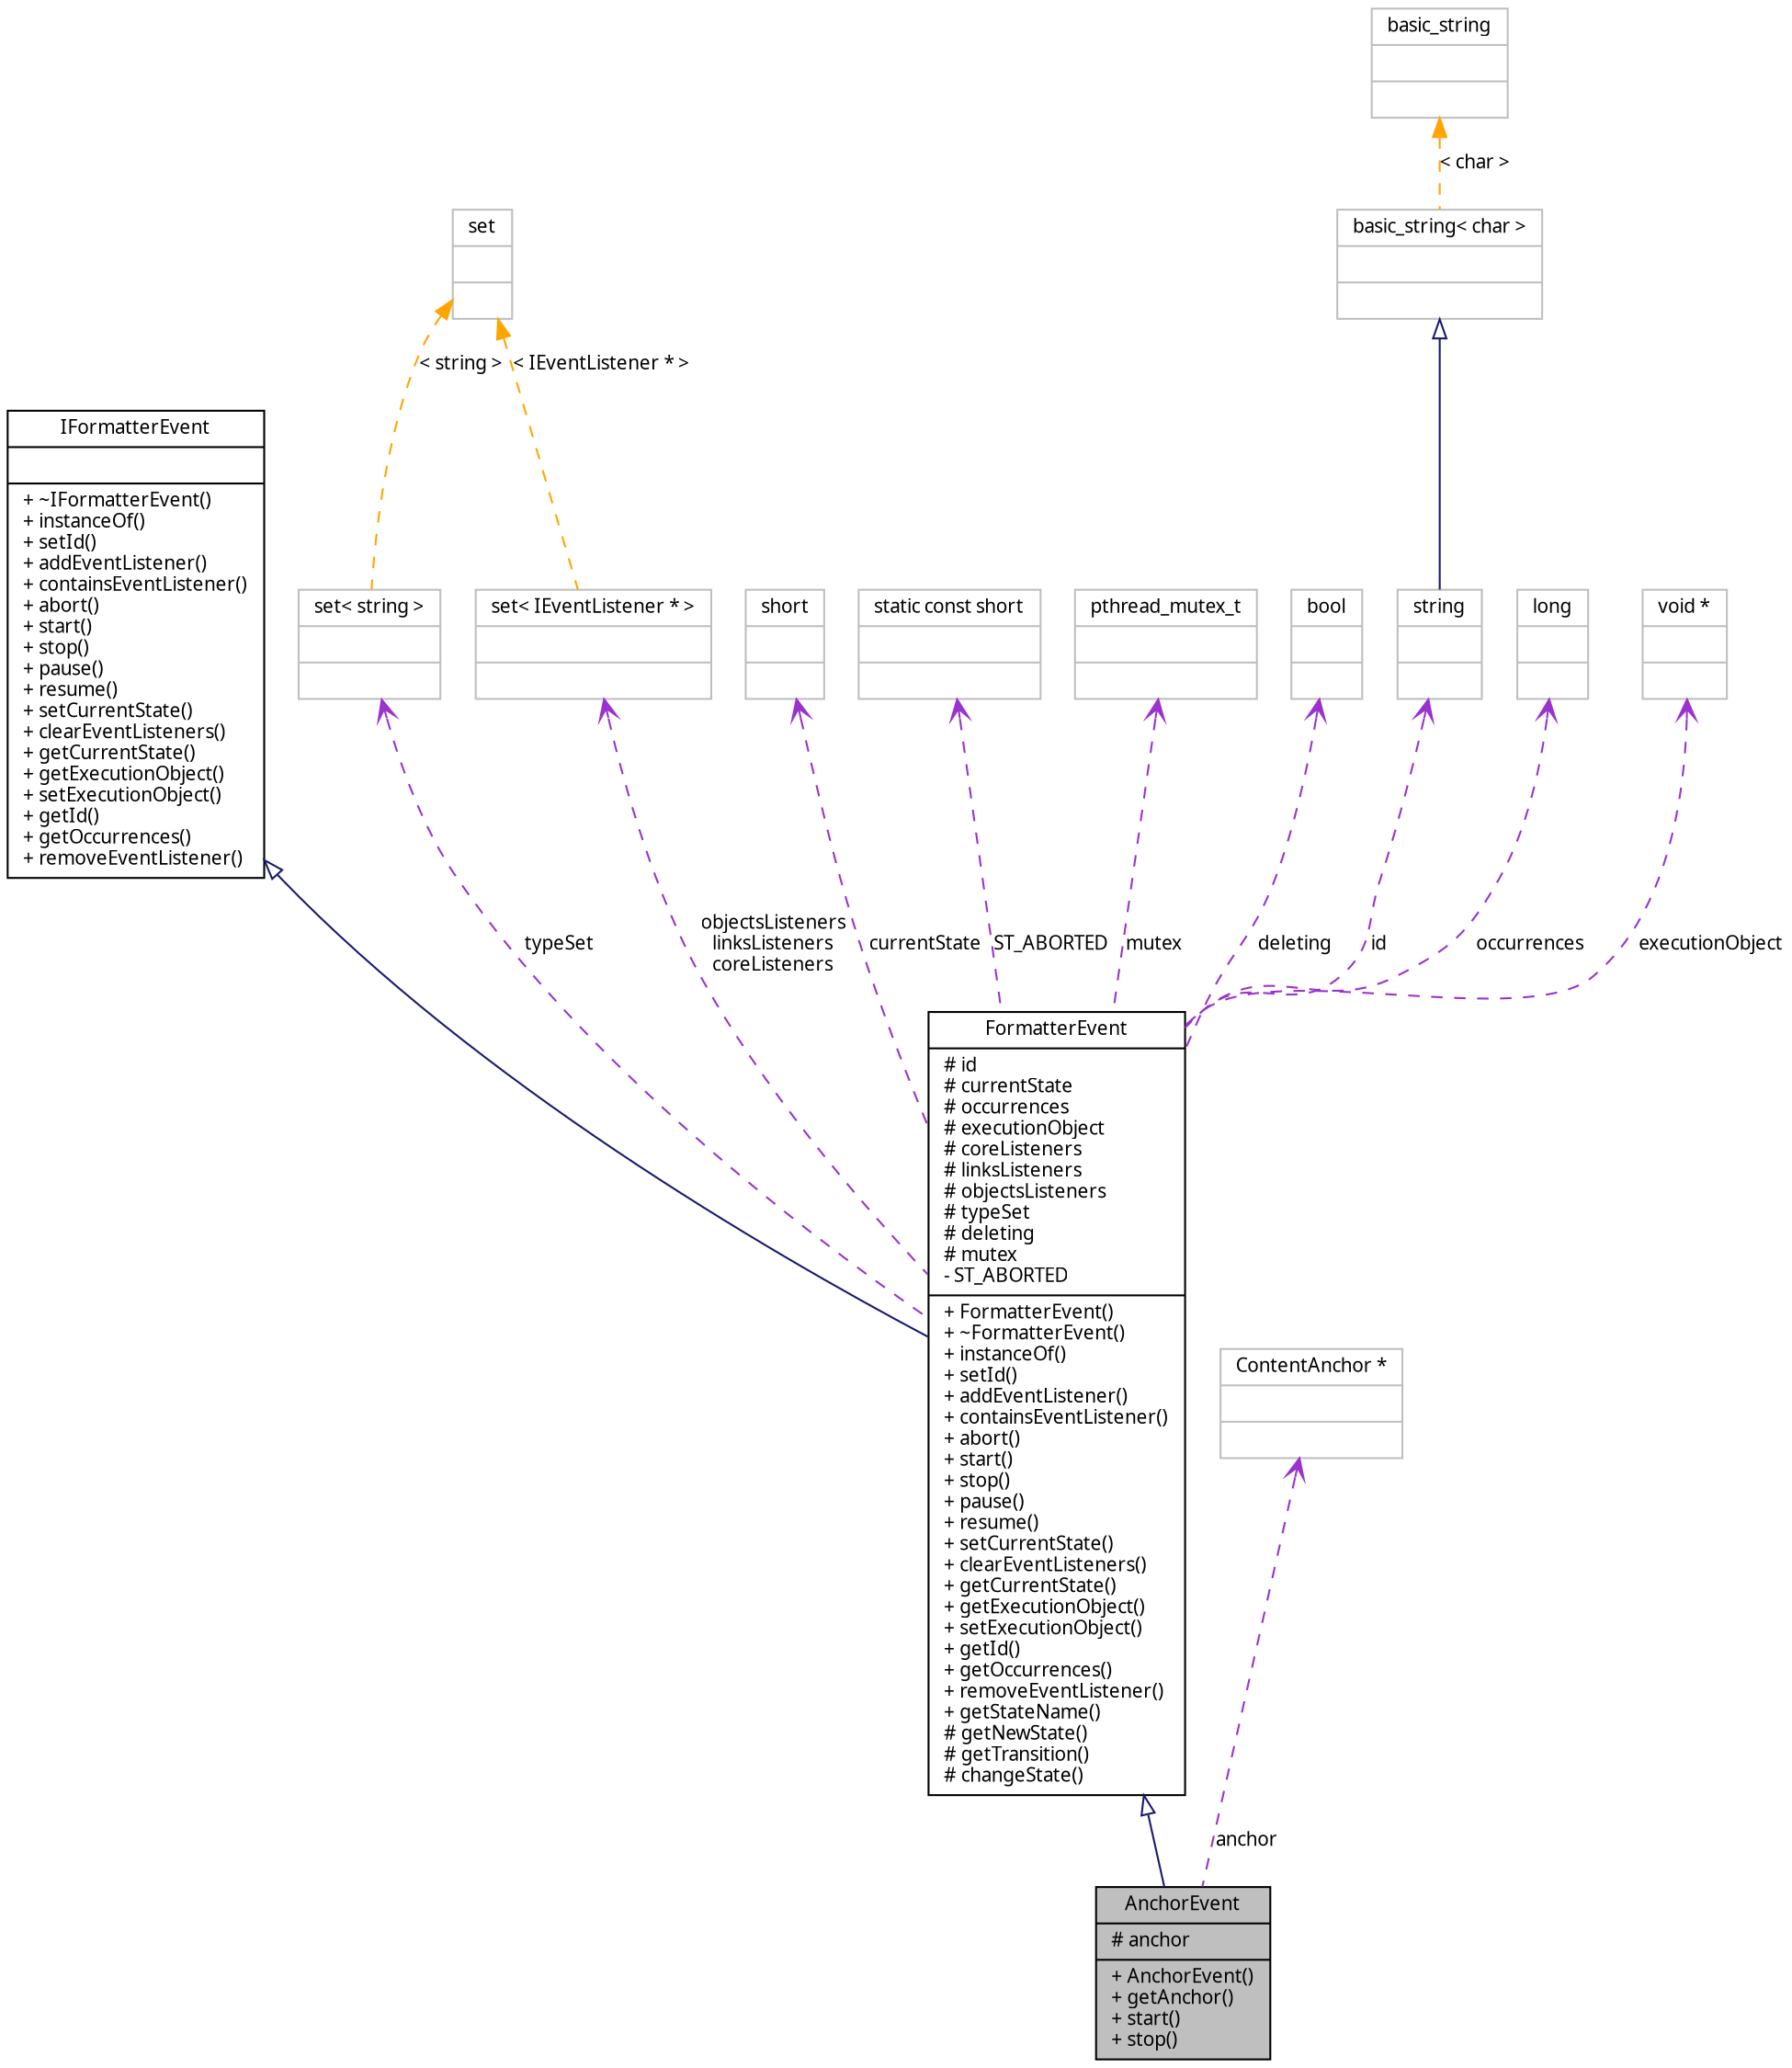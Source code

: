 digraph G
{
  edge [fontname="FreeSans.ttf",fontsize=10,labelfontname="FreeSans.ttf",labelfontsize=10];
  node [fontname="FreeSans.ttf",fontsize=10,shape=record];
  Node1 [label="{AnchorEvent\n|# anchor\l|+ AnchorEvent()\l+ getAnchor()\l+ start()\l+ stop()\l}",height=0.2,width=0.4,color="black", fillcolor="grey75", style="filled" fontcolor="black"];
  Node2 -> Node1 [dir=back,color="midnightblue",fontsize=10,style="solid",arrowtail="empty",fontname="FreeSans.ttf"];
  Node2 [label="{FormatterEvent\n|# id\l# currentState\l# occurrences\l# executionObject\l# coreListeners\l# linksListeners\l# objectsListeners\l# typeSet\l# deleting\l# mutex\l- ST_ABORTED\l|+ FormatterEvent()\l+ ~FormatterEvent()\l+ instanceOf()\l+ setId()\l+ addEventListener()\l+ containsEventListener()\l+ abort()\l+ start()\l+ stop()\l+ pause()\l+ resume()\l+ setCurrentState()\l+ clearEventListeners()\l+ getCurrentState()\l+ getExecutionObject()\l+ setExecutionObject()\l+ getId()\l+ getOccurrences()\l+ removeEventListener()\l+ getStateName()\l# getNewState()\l# getTransition()\l# changeState()\l}",height=0.2,width=0.4,color="black", fillcolor="white", style="filled",URL="$classbr_1_1pucrio_1_1telemidia_1_1ginga_1_1ncl_1_1model_1_1event_1_1FormatterEvent.html"];
  Node3 -> Node2 [dir=back,color="midnightblue",fontsize=10,style="solid",arrowtail="empty",fontname="FreeSans.ttf"];
  Node3 [label="{IFormatterEvent\n||+ ~IFormatterEvent()\l+ instanceOf()\l+ setId()\l+ addEventListener()\l+ containsEventListener()\l+ abort()\l+ start()\l+ stop()\l+ pause()\l+ resume()\l+ setCurrentState()\l+ clearEventListeners()\l+ getCurrentState()\l+ getExecutionObject()\l+ setExecutionObject()\l+ getId()\l+ getOccurrences()\l+ removeEventListener()\l}",height=0.2,width=0.4,color="black", fillcolor="white", style="filled",URL="$classbr_1_1pucrio_1_1telemidia_1_1ginga_1_1ncl_1_1model_1_1event_1_1IFormatterEvent.html"];
  Node4 -> Node2 [dir=back,color="darkorchid3",fontsize=10,style="dashed",label="typeSet",arrowtail="open",fontname="FreeSans.ttf"];
  Node4 [label="{set\< string \>\n||}",height=0.2,width=0.4,color="grey75", fillcolor="white", style="filled"];
  Node5 -> Node4 [dir=back,color="orange",fontsize=10,style="dashed",label="\< string \>",fontname="FreeSans.ttf"];
  Node5 [label="{set\n||}",height=0.2,width=0.4,color="grey75", fillcolor="white", style="filled",tooltip="STL class."];
  Node6 -> Node2 [dir=back,color="darkorchid3",fontsize=10,style="dashed",label="currentState",arrowtail="open",fontname="FreeSans.ttf"];
  Node6 [label="{short\n||}",height=0.2,width=0.4,color="grey75", fillcolor="white", style="filled"];
  Node7 -> Node2 [dir=back,color="darkorchid3",fontsize=10,style="dashed",label="ST_ABORTED",arrowtail="open",fontname="FreeSans.ttf"];
  Node7 [label="{static const short\n||}",height=0.2,width=0.4,color="grey75", fillcolor="white", style="filled"];
  Node8 -> Node2 [dir=back,color="darkorchid3",fontsize=10,style="dashed",label="mutex",arrowtail="open",fontname="FreeSans.ttf"];
  Node8 [label="{pthread_mutex_t\n||}",height=0.2,width=0.4,color="grey75", fillcolor="white", style="filled"];
  Node9 -> Node2 [dir=back,color="darkorchid3",fontsize=10,style="dashed",label="deleting",arrowtail="open",fontname="FreeSans.ttf"];
  Node9 [label="{bool\n||}",height=0.2,width=0.4,color="grey75", fillcolor="white", style="filled"];
  Node10 -> Node2 [dir=back,color="darkorchid3",fontsize=10,style="dashed",label="id",arrowtail="open",fontname="FreeSans.ttf"];
  Node10 [label="{string\n||}",height=0.2,width=0.4,color="grey75", fillcolor="white", style="filled",tooltip="STL class."];
  Node11 -> Node10 [dir=back,color="midnightblue",fontsize=10,style="solid",arrowtail="empty",fontname="FreeSans.ttf"];
  Node11 [label="{basic_string\< char \>\n||}",height=0.2,width=0.4,color="grey75", fillcolor="white", style="filled"];
  Node12 -> Node11 [dir=back,color="orange",fontsize=10,style="dashed",label="\< char \>",fontname="FreeSans.ttf"];
  Node12 [label="{basic_string\n||}",height=0.2,width=0.4,color="grey75", fillcolor="white", style="filled",tooltip="STL class."];
  Node13 -> Node2 [dir=back,color="darkorchid3",fontsize=10,style="dashed",label="objectsListeners\nlinksListeners\ncoreListeners",arrowtail="open",fontname="FreeSans.ttf"];
  Node13 [label="{set\< IEventListener * \>\n||}",height=0.2,width=0.4,color="grey75", fillcolor="white", style="filled"];
  Node5 -> Node13 [dir=back,color="orange",fontsize=10,style="dashed",label="\< IEventListener * \>",fontname="FreeSans.ttf"];
  Node14 -> Node2 [dir=back,color="darkorchid3",fontsize=10,style="dashed",label="occurrences",arrowtail="open",fontname="FreeSans.ttf"];
  Node14 [label="{long\n||}",height=0.2,width=0.4,color="grey75", fillcolor="white", style="filled"];
  Node15 -> Node2 [dir=back,color="darkorchid3",fontsize=10,style="dashed",label="executionObject",arrowtail="open",fontname="FreeSans.ttf"];
  Node15 [label="{void *\n||}",height=0.2,width=0.4,color="grey75", fillcolor="white", style="filled"];
  Node16 -> Node1 [dir=back,color="darkorchid3",fontsize=10,style="dashed",label="anchor",arrowtail="open",fontname="FreeSans.ttf"];
  Node16 [label="{ContentAnchor *\n||}",height=0.2,width=0.4,color="grey75", fillcolor="white", style="filled"];
}
